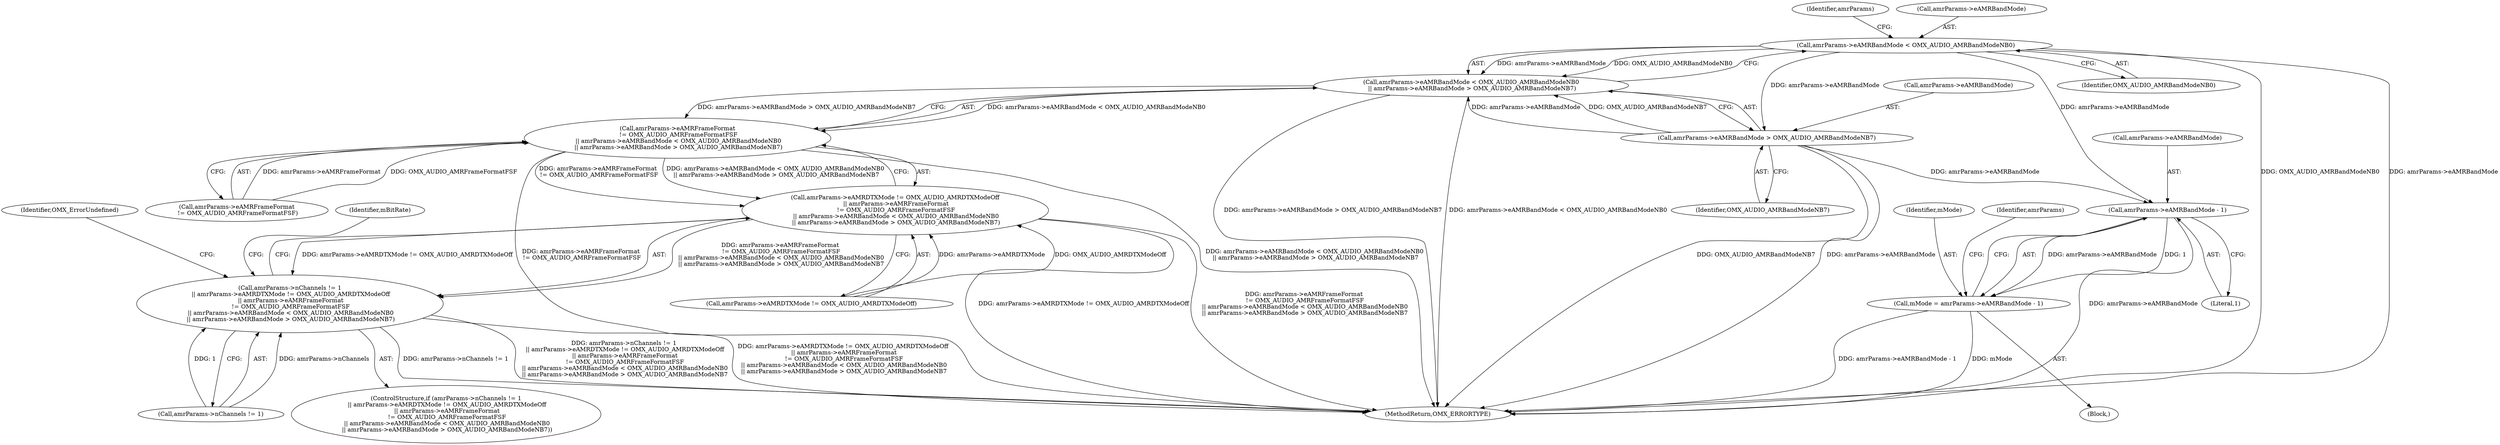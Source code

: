digraph "0_Android_295c883fe3105b19bcd0f9e07d54c6b589fc5bff_9@pointer" {
"1000244" [label="(Call,amrParams->eAMRBandMode < OMX_AUDIO_AMRBandModeNB0)"];
"1000243" [label="(Call,amrParams->eAMRBandMode < OMX_AUDIO_AMRBandModeNB0\n || amrParams->eAMRBandMode > OMX_AUDIO_AMRBandModeNB7)"];
"1000237" [label="(Call,amrParams->eAMRFrameFormat\n != OMX_AUDIO_AMRFrameFormatFSF\n || amrParams->eAMRBandMode < OMX_AUDIO_AMRBandModeNB0\n || amrParams->eAMRBandMode > OMX_AUDIO_AMRBandModeNB7)"];
"1000231" [label="(Call,amrParams->eAMRDTXMode != OMX_AUDIO_AMRDTXModeOff\n || amrParams->eAMRFrameFormat\n != OMX_AUDIO_AMRFrameFormatFSF\n || amrParams->eAMRBandMode < OMX_AUDIO_AMRBandModeNB0\n || amrParams->eAMRBandMode > OMX_AUDIO_AMRBandModeNB7)"];
"1000225" [label="(Call,amrParams->nChannels != 1\n || amrParams->eAMRDTXMode != OMX_AUDIO_AMRDTXModeOff\n || amrParams->eAMRFrameFormat\n != OMX_AUDIO_AMRFrameFormatFSF\n || amrParams->eAMRBandMode < OMX_AUDIO_AMRBandModeNB0\n || amrParams->eAMRBandMode > OMX_AUDIO_AMRBandModeNB7)"];
"1000249" [label="(Call,amrParams->eAMRBandMode > OMX_AUDIO_AMRBandModeNB7)"];
"1000264" [label="(Call,amrParams->eAMRBandMode - 1)"];
"1000262" [label="(Call,mMode = amrParams->eAMRBandMode - 1)"];
"1000238" [label="(Call,amrParams->eAMRFrameFormat\n != OMX_AUDIO_AMRFrameFormatFSF)"];
"1000225" [label="(Call,amrParams->nChannels != 1\n || amrParams->eAMRDTXMode != OMX_AUDIO_AMRDTXModeOff\n || amrParams->eAMRFrameFormat\n != OMX_AUDIO_AMRFrameFormatFSF\n || amrParams->eAMRBandMode < OMX_AUDIO_AMRBandModeNB0\n || amrParams->eAMRBandMode > OMX_AUDIO_AMRBandModeNB7)"];
"1000244" [label="(Call,amrParams->eAMRBandMode < OMX_AUDIO_AMRBandModeNB0)"];
"1000258" [label="(Identifier,mBitRate)"];
"1000253" [label="(Identifier,OMX_AUDIO_AMRBandModeNB7)"];
"1000251" [label="(Identifier,amrParams)"];
"1000262" [label="(Call,mMode = amrParams->eAMRBandMode - 1)"];
"1000201" [label="(Block,)"];
"1000245" [label="(Call,amrParams->eAMRBandMode)"];
"1000271" [label="(Identifier,amrParams)"];
"1000224" [label="(ControlStructure,if (amrParams->nChannels != 1\n || amrParams->eAMRDTXMode != OMX_AUDIO_AMRDTXModeOff\n || amrParams->eAMRFrameFormat\n != OMX_AUDIO_AMRFrameFormatFSF\n || amrParams->eAMRBandMode < OMX_AUDIO_AMRBandModeNB0\n || amrParams->eAMRBandMode > OMX_AUDIO_AMRBandModeNB7))"];
"1000250" [label="(Call,amrParams->eAMRBandMode)"];
"1000265" [label="(Call,amrParams->eAMRBandMode)"];
"1000248" [label="(Identifier,OMX_AUDIO_AMRBandModeNB0)"];
"1000263" [label="(Identifier,mMode)"];
"1000226" [label="(Call,amrParams->nChannels != 1)"];
"1000231" [label="(Call,amrParams->eAMRDTXMode != OMX_AUDIO_AMRDTXModeOff\n || amrParams->eAMRFrameFormat\n != OMX_AUDIO_AMRFrameFormatFSF\n || amrParams->eAMRBandMode < OMX_AUDIO_AMRBandModeNB0\n || amrParams->eAMRBandMode > OMX_AUDIO_AMRBandModeNB7)"];
"1000256" [label="(Identifier,OMX_ErrorUndefined)"];
"1000264" [label="(Call,amrParams->eAMRBandMode - 1)"];
"1000237" [label="(Call,amrParams->eAMRFrameFormat\n != OMX_AUDIO_AMRFrameFormatFSF\n || amrParams->eAMRBandMode < OMX_AUDIO_AMRBandModeNB0\n || amrParams->eAMRBandMode > OMX_AUDIO_AMRBandModeNB7)"];
"1000329" [label="(MethodReturn,OMX_ERRORTYPE)"];
"1000243" [label="(Call,amrParams->eAMRBandMode < OMX_AUDIO_AMRBandModeNB0\n || amrParams->eAMRBandMode > OMX_AUDIO_AMRBandModeNB7)"];
"1000268" [label="(Literal,1)"];
"1000249" [label="(Call,amrParams->eAMRBandMode > OMX_AUDIO_AMRBandModeNB7)"];
"1000232" [label="(Call,amrParams->eAMRDTXMode != OMX_AUDIO_AMRDTXModeOff)"];
"1000244" -> "1000243"  [label="AST: "];
"1000244" -> "1000248"  [label="CFG: "];
"1000245" -> "1000244"  [label="AST: "];
"1000248" -> "1000244"  [label="AST: "];
"1000251" -> "1000244"  [label="CFG: "];
"1000243" -> "1000244"  [label="CFG: "];
"1000244" -> "1000329"  [label="DDG: OMX_AUDIO_AMRBandModeNB0"];
"1000244" -> "1000329"  [label="DDG: amrParams->eAMRBandMode"];
"1000244" -> "1000243"  [label="DDG: amrParams->eAMRBandMode"];
"1000244" -> "1000243"  [label="DDG: OMX_AUDIO_AMRBandModeNB0"];
"1000244" -> "1000249"  [label="DDG: amrParams->eAMRBandMode"];
"1000244" -> "1000264"  [label="DDG: amrParams->eAMRBandMode"];
"1000243" -> "1000237"  [label="AST: "];
"1000243" -> "1000249"  [label="CFG: "];
"1000249" -> "1000243"  [label="AST: "];
"1000237" -> "1000243"  [label="CFG: "];
"1000243" -> "1000329"  [label="DDG: amrParams->eAMRBandMode < OMX_AUDIO_AMRBandModeNB0"];
"1000243" -> "1000329"  [label="DDG: amrParams->eAMRBandMode > OMX_AUDIO_AMRBandModeNB7"];
"1000243" -> "1000237"  [label="DDG: amrParams->eAMRBandMode < OMX_AUDIO_AMRBandModeNB0"];
"1000243" -> "1000237"  [label="DDG: amrParams->eAMRBandMode > OMX_AUDIO_AMRBandModeNB7"];
"1000249" -> "1000243"  [label="DDG: amrParams->eAMRBandMode"];
"1000249" -> "1000243"  [label="DDG: OMX_AUDIO_AMRBandModeNB7"];
"1000237" -> "1000231"  [label="AST: "];
"1000237" -> "1000238"  [label="CFG: "];
"1000238" -> "1000237"  [label="AST: "];
"1000231" -> "1000237"  [label="CFG: "];
"1000237" -> "1000329"  [label="DDG: amrParams->eAMRFrameFormat\n != OMX_AUDIO_AMRFrameFormatFSF"];
"1000237" -> "1000329"  [label="DDG: amrParams->eAMRBandMode < OMX_AUDIO_AMRBandModeNB0\n || amrParams->eAMRBandMode > OMX_AUDIO_AMRBandModeNB7"];
"1000237" -> "1000231"  [label="DDG: amrParams->eAMRFrameFormat\n != OMX_AUDIO_AMRFrameFormatFSF"];
"1000237" -> "1000231"  [label="DDG: amrParams->eAMRBandMode < OMX_AUDIO_AMRBandModeNB0\n || amrParams->eAMRBandMode > OMX_AUDIO_AMRBandModeNB7"];
"1000238" -> "1000237"  [label="DDG: amrParams->eAMRFrameFormat"];
"1000238" -> "1000237"  [label="DDG: OMX_AUDIO_AMRFrameFormatFSF"];
"1000231" -> "1000225"  [label="AST: "];
"1000231" -> "1000232"  [label="CFG: "];
"1000232" -> "1000231"  [label="AST: "];
"1000225" -> "1000231"  [label="CFG: "];
"1000231" -> "1000329"  [label="DDG: amrParams->eAMRFrameFormat\n != OMX_AUDIO_AMRFrameFormatFSF\n || amrParams->eAMRBandMode < OMX_AUDIO_AMRBandModeNB0\n || amrParams->eAMRBandMode > OMX_AUDIO_AMRBandModeNB7"];
"1000231" -> "1000329"  [label="DDG: amrParams->eAMRDTXMode != OMX_AUDIO_AMRDTXModeOff"];
"1000231" -> "1000225"  [label="DDG: amrParams->eAMRDTXMode != OMX_AUDIO_AMRDTXModeOff"];
"1000231" -> "1000225"  [label="DDG: amrParams->eAMRFrameFormat\n != OMX_AUDIO_AMRFrameFormatFSF\n || amrParams->eAMRBandMode < OMX_AUDIO_AMRBandModeNB0\n || amrParams->eAMRBandMode > OMX_AUDIO_AMRBandModeNB7"];
"1000232" -> "1000231"  [label="DDG: amrParams->eAMRDTXMode"];
"1000232" -> "1000231"  [label="DDG: OMX_AUDIO_AMRDTXModeOff"];
"1000225" -> "1000224"  [label="AST: "];
"1000225" -> "1000226"  [label="CFG: "];
"1000226" -> "1000225"  [label="AST: "];
"1000256" -> "1000225"  [label="CFG: "];
"1000258" -> "1000225"  [label="CFG: "];
"1000225" -> "1000329"  [label="DDG: amrParams->nChannels != 1\n || amrParams->eAMRDTXMode != OMX_AUDIO_AMRDTXModeOff\n || amrParams->eAMRFrameFormat\n != OMX_AUDIO_AMRFrameFormatFSF\n || amrParams->eAMRBandMode < OMX_AUDIO_AMRBandModeNB0\n || amrParams->eAMRBandMode > OMX_AUDIO_AMRBandModeNB7"];
"1000225" -> "1000329"  [label="DDG: amrParams->nChannels != 1"];
"1000225" -> "1000329"  [label="DDG: amrParams->eAMRDTXMode != OMX_AUDIO_AMRDTXModeOff\n || amrParams->eAMRFrameFormat\n != OMX_AUDIO_AMRFrameFormatFSF\n || amrParams->eAMRBandMode < OMX_AUDIO_AMRBandModeNB0\n || amrParams->eAMRBandMode > OMX_AUDIO_AMRBandModeNB7"];
"1000226" -> "1000225"  [label="DDG: amrParams->nChannels"];
"1000226" -> "1000225"  [label="DDG: 1"];
"1000249" -> "1000253"  [label="CFG: "];
"1000250" -> "1000249"  [label="AST: "];
"1000253" -> "1000249"  [label="AST: "];
"1000249" -> "1000329"  [label="DDG: OMX_AUDIO_AMRBandModeNB7"];
"1000249" -> "1000329"  [label="DDG: amrParams->eAMRBandMode"];
"1000249" -> "1000264"  [label="DDG: amrParams->eAMRBandMode"];
"1000264" -> "1000262"  [label="AST: "];
"1000264" -> "1000268"  [label="CFG: "];
"1000265" -> "1000264"  [label="AST: "];
"1000268" -> "1000264"  [label="AST: "];
"1000262" -> "1000264"  [label="CFG: "];
"1000264" -> "1000329"  [label="DDG: amrParams->eAMRBandMode"];
"1000264" -> "1000262"  [label="DDG: amrParams->eAMRBandMode"];
"1000264" -> "1000262"  [label="DDG: 1"];
"1000262" -> "1000201"  [label="AST: "];
"1000263" -> "1000262"  [label="AST: "];
"1000271" -> "1000262"  [label="CFG: "];
"1000262" -> "1000329"  [label="DDG: mMode"];
"1000262" -> "1000329"  [label="DDG: amrParams->eAMRBandMode - 1"];
}
